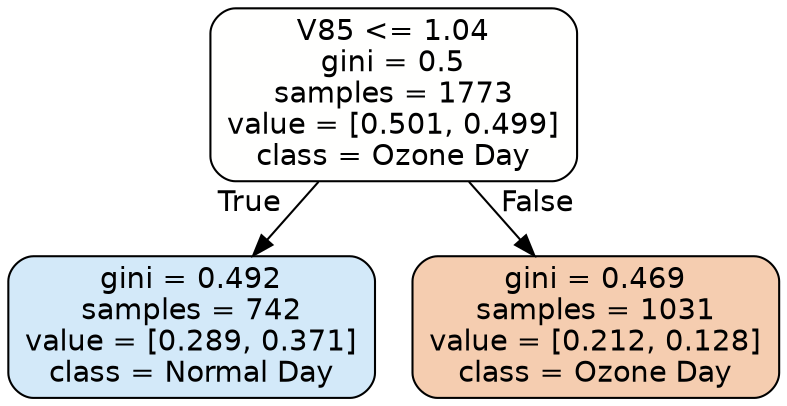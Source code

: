 digraph Tree {
node [shape=box, style="filled, rounded", color="black", fontname=helvetica] ;
edge [fontname=helvetica] ;
0 [label="V85 <= 1.04\ngini = 0.5\nsamples = 1773\nvalue = [0.501, 0.499]\nclass = Ozone Day", fillcolor="#fffffe"] ;
1 [label="gini = 0.492\nsamples = 742\nvalue = [0.289, 0.371]\nclass = Normal Day", fillcolor="#d3e9f9"] ;
0 -> 1 [labeldistance=2.5, labelangle=45, headlabel="True"] ;
2 [label="gini = 0.469\nsamples = 1031\nvalue = [0.212, 0.128]\nclass = Ozone Day", fillcolor="#f5cdb0"] ;
0 -> 2 [labeldistance=2.5, labelangle=-45, headlabel="False"] ;
}